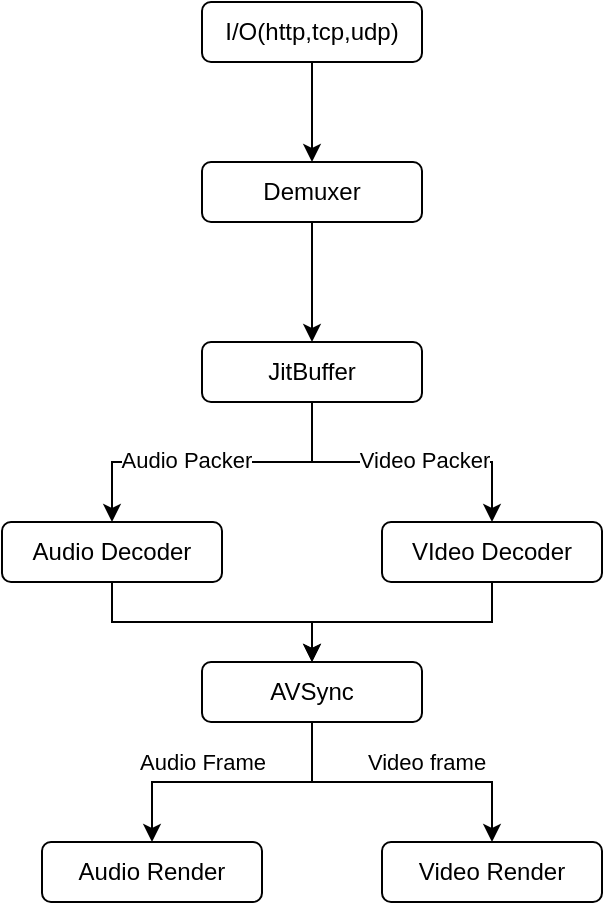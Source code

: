 <mxfile version="13.6.10" type="github">
  <diagram id="BchzcYx-EXeJBUkfAko1" name="Page-1">
    <mxGraphModel dx="352" dy="352" grid="1" gridSize="10" guides="1" tooltips="1" connect="1" arrows="1" fold="1" page="1" pageScale="1" pageWidth="827" pageHeight="1169" math="0" shadow="0">
      <root>
        <mxCell id="0" />
        <mxCell id="1" parent="0" />
        <mxCell id="znY3GRUaQ7Pz4pG9kvOZ-3" value="" style="edgeStyle=orthogonalEdgeStyle;rounded=0;orthogonalLoop=1;jettySize=auto;html=1;" edge="1" parent="1" source="znY3GRUaQ7Pz4pG9kvOZ-1" target="znY3GRUaQ7Pz4pG9kvOZ-2">
          <mxGeometry relative="1" as="geometry" />
        </mxCell>
        <mxCell id="znY3GRUaQ7Pz4pG9kvOZ-1" value="I/O(http,tcp,udp)" style="rounded=1;whiteSpace=wrap;html=1;" vertex="1" parent="1">
          <mxGeometry x="120" y="30" width="110" height="30" as="geometry" />
        </mxCell>
        <mxCell id="znY3GRUaQ7Pz4pG9kvOZ-10" value="" style="edgeStyle=orthogonalEdgeStyle;rounded=0;orthogonalLoop=1;jettySize=auto;html=1;" edge="1" parent="1" source="znY3GRUaQ7Pz4pG9kvOZ-2" target="znY3GRUaQ7Pz4pG9kvOZ-4">
          <mxGeometry relative="1" as="geometry" />
        </mxCell>
        <mxCell id="znY3GRUaQ7Pz4pG9kvOZ-2" value="Demuxer" style="rounded=1;whiteSpace=wrap;html=1;" vertex="1" parent="1">
          <mxGeometry x="120" y="110" width="110" height="30" as="geometry" />
        </mxCell>
        <mxCell id="znY3GRUaQ7Pz4pG9kvOZ-11" style="edgeStyle=orthogonalEdgeStyle;rounded=0;orthogonalLoop=1;jettySize=auto;html=1;exitX=0.5;exitY=1;exitDx=0;exitDy=0;entryX=0.5;entryY=0;entryDx=0;entryDy=0;" edge="1" parent="1" source="znY3GRUaQ7Pz4pG9kvOZ-4" target="znY3GRUaQ7Pz4pG9kvOZ-5">
          <mxGeometry relative="1" as="geometry" />
        </mxCell>
        <mxCell id="znY3GRUaQ7Pz4pG9kvOZ-20" value="Audio Packer" style="edgeLabel;html=1;align=center;verticalAlign=middle;resizable=0;points=[];" vertex="1" connectable="0" parent="znY3GRUaQ7Pz4pG9kvOZ-11">
          <mxGeometry x="0.16" y="-1" relative="1" as="geometry">
            <mxPoint as="offset" />
          </mxGeometry>
        </mxCell>
        <mxCell id="znY3GRUaQ7Pz4pG9kvOZ-12" style="edgeStyle=orthogonalEdgeStyle;rounded=0;orthogonalLoop=1;jettySize=auto;html=1;entryX=0.5;entryY=0;entryDx=0;entryDy=0;" edge="1" parent="1" source="znY3GRUaQ7Pz4pG9kvOZ-4" target="znY3GRUaQ7Pz4pG9kvOZ-6">
          <mxGeometry relative="1" as="geometry" />
        </mxCell>
        <mxCell id="znY3GRUaQ7Pz4pG9kvOZ-21" value="Video Packer" style="edgeLabel;html=1;align=center;verticalAlign=middle;resizable=0;points=[];" vertex="1" connectable="0" parent="znY3GRUaQ7Pz4pG9kvOZ-12">
          <mxGeometry x="0.143" y="1" relative="1" as="geometry">
            <mxPoint as="offset" />
          </mxGeometry>
        </mxCell>
        <mxCell id="znY3GRUaQ7Pz4pG9kvOZ-4" value="JitBuffer" style="rounded=1;whiteSpace=wrap;html=1;" vertex="1" parent="1">
          <mxGeometry x="120" y="200" width="110" height="30" as="geometry" />
        </mxCell>
        <mxCell id="znY3GRUaQ7Pz4pG9kvOZ-13" style="edgeStyle=orthogonalEdgeStyle;rounded=0;orthogonalLoop=1;jettySize=auto;html=1;exitX=0.5;exitY=1;exitDx=0;exitDy=0;entryX=0.5;entryY=0;entryDx=0;entryDy=0;" edge="1" parent="1" source="znY3GRUaQ7Pz4pG9kvOZ-5" target="znY3GRUaQ7Pz4pG9kvOZ-7">
          <mxGeometry relative="1" as="geometry" />
        </mxCell>
        <mxCell id="znY3GRUaQ7Pz4pG9kvOZ-5" value="Audio Decoder" style="rounded=1;whiteSpace=wrap;html=1;" vertex="1" parent="1">
          <mxGeometry x="20" y="290" width="110" height="30" as="geometry" />
        </mxCell>
        <mxCell id="znY3GRUaQ7Pz4pG9kvOZ-14" style="edgeStyle=orthogonalEdgeStyle;rounded=0;orthogonalLoop=1;jettySize=auto;html=1;exitX=0.5;exitY=1;exitDx=0;exitDy=0;entryX=0.5;entryY=0;entryDx=0;entryDy=0;" edge="1" parent="1" source="znY3GRUaQ7Pz4pG9kvOZ-6" target="znY3GRUaQ7Pz4pG9kvOZ-7">
          <mxGeometry relative="1" as="geometry" />
        </mxCell>
        <mxCell id="znY3GRUaQ7Pz4pG9kvOZ-6" value="VIdeo Decoder" style="rounded=1;whiteSpace=wrap;html=1;" vertex="1" parent="1">
          <mxGeometry x="210" y="290" width="110" height="30" as="geometry" />
        </mxCell>
        <mxCell id="znY3GRUaQ7Pz4pG9kvOZ-15" style="edgeStyle=orthogonalEdgeStyle;rounded=0;orthogonalLoop=1;jettySize=auto;html=1;exitX=0.5;exitY=1;exitDx=0;exitDy=0;entryX=0.5;entryY=0;entryDx=0;entryDy=0;" edge="1" parent="1" source="znY3GRUaQ7Pz4pG9kvOZ-7" target="znY3GRUaQ7Pz4pG9kvOZ-8">
          <mxGeometry relative="1" as="geometry" />
        </mxCell>
        <mxCell id="znY3GRUaQ7Pz4pG9kvOZ-17" value="Audio Frame" style="edgeLabel;html=1;align=center;verticalAlign=middle;resizable=0;points=[];" vertex="1" connectable="0" parent="znY3GRUaQ7Pz4pG9kvOZ-15">
          <mxGeometry x="0.143" relative="1" as="geometry">
            <mxPoint x="-5" y="-10" as="offset" />
          </mxGeometry>
        </mxCell>
        <mxCell id="znY3GRUaQ7Pz4pG9kvOZ-16" style="edgeStyle=orthogonalEdgeStyle;rounded=0;orthogonalLoop=1;jettySize=auto;html=1;entryX=0.5;entryY=0;entryDx=0;entryDy=0;" edge="1" parent="1" source="znY3GRUaQ7Pz4pG9kvOZ-7" target="znY3GRUaQ7Pz4pG9kvOZ-9">
          <mxGeometry relative="1" as="geometry" />
        </mxCell>
        <mxCell id="znY3GRUaQ7Pz4pG9kvOZ-18" value="Video frame" style="edgeLabel;html=1;align=center;verticalAlign=middle;resizable=0;points=[];" vertex="1" connectable="0" parent="znY3GRUaQ7Pz4pG9kvOZ-16">
          <mxGeometry x="0.16" y="-4" relative="1" as="geometry">
            <mxPoint y="-14" as="offset" />
          </mxGeometry>
        </mxCell>
        <mxCell id="znY3GRUaQ7Pz4pG9kvOZ-7" value="AVSync" style="rounded=1;whiteSpace=wrap;html=1;" vertex="1" parent="1">
          <mxGeometry x="120" y="360" width="110" height="30" as="geometry" />
        </mxCell>
        <mxCell id="znY3GRUaQ7Pz4pG9kvOZ-8" value="Audio Render" style="rounded=1;whiteSpace=wrap;html=1;" vertex="1" parent="1">
          <mxGeometry x="40" y="450" width="110" height="30" as="geometry" />
        </mxCell>
        <mxCell id="znY3GRUaQ7Pz4pG9kvOZ-9" value="Video Render" style="rounded=1;whiteSpace=wrap;html=1;" vertex="1" parent="1">
          <mxGeometry x="210" y="450" width="110" height="30" as="geometry" />
        </mxCell>
      </root>
    </mxGraphModel>
  </diagram>
</mxfile>
